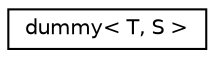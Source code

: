 digraph "Graphical Class Hierarchy"
{
 // LATEX_PDF_SIZE
  edge [fontname="Helvetica",fontsize="10",labelfontname="Helvetica",labelfontsize="10"];
  node [fontname="Helvetica",fontsize="10",shape=record];
  rankdir="LR";
  Node0 [label="dummy\< T, S \>",height=0.2,width=0.4,color="black", fillcolor="white", style="filled",URL="$structarm__compute_1_1detail_1_1dummy.xhtml",tooltip="Dummy activation object."];
}
